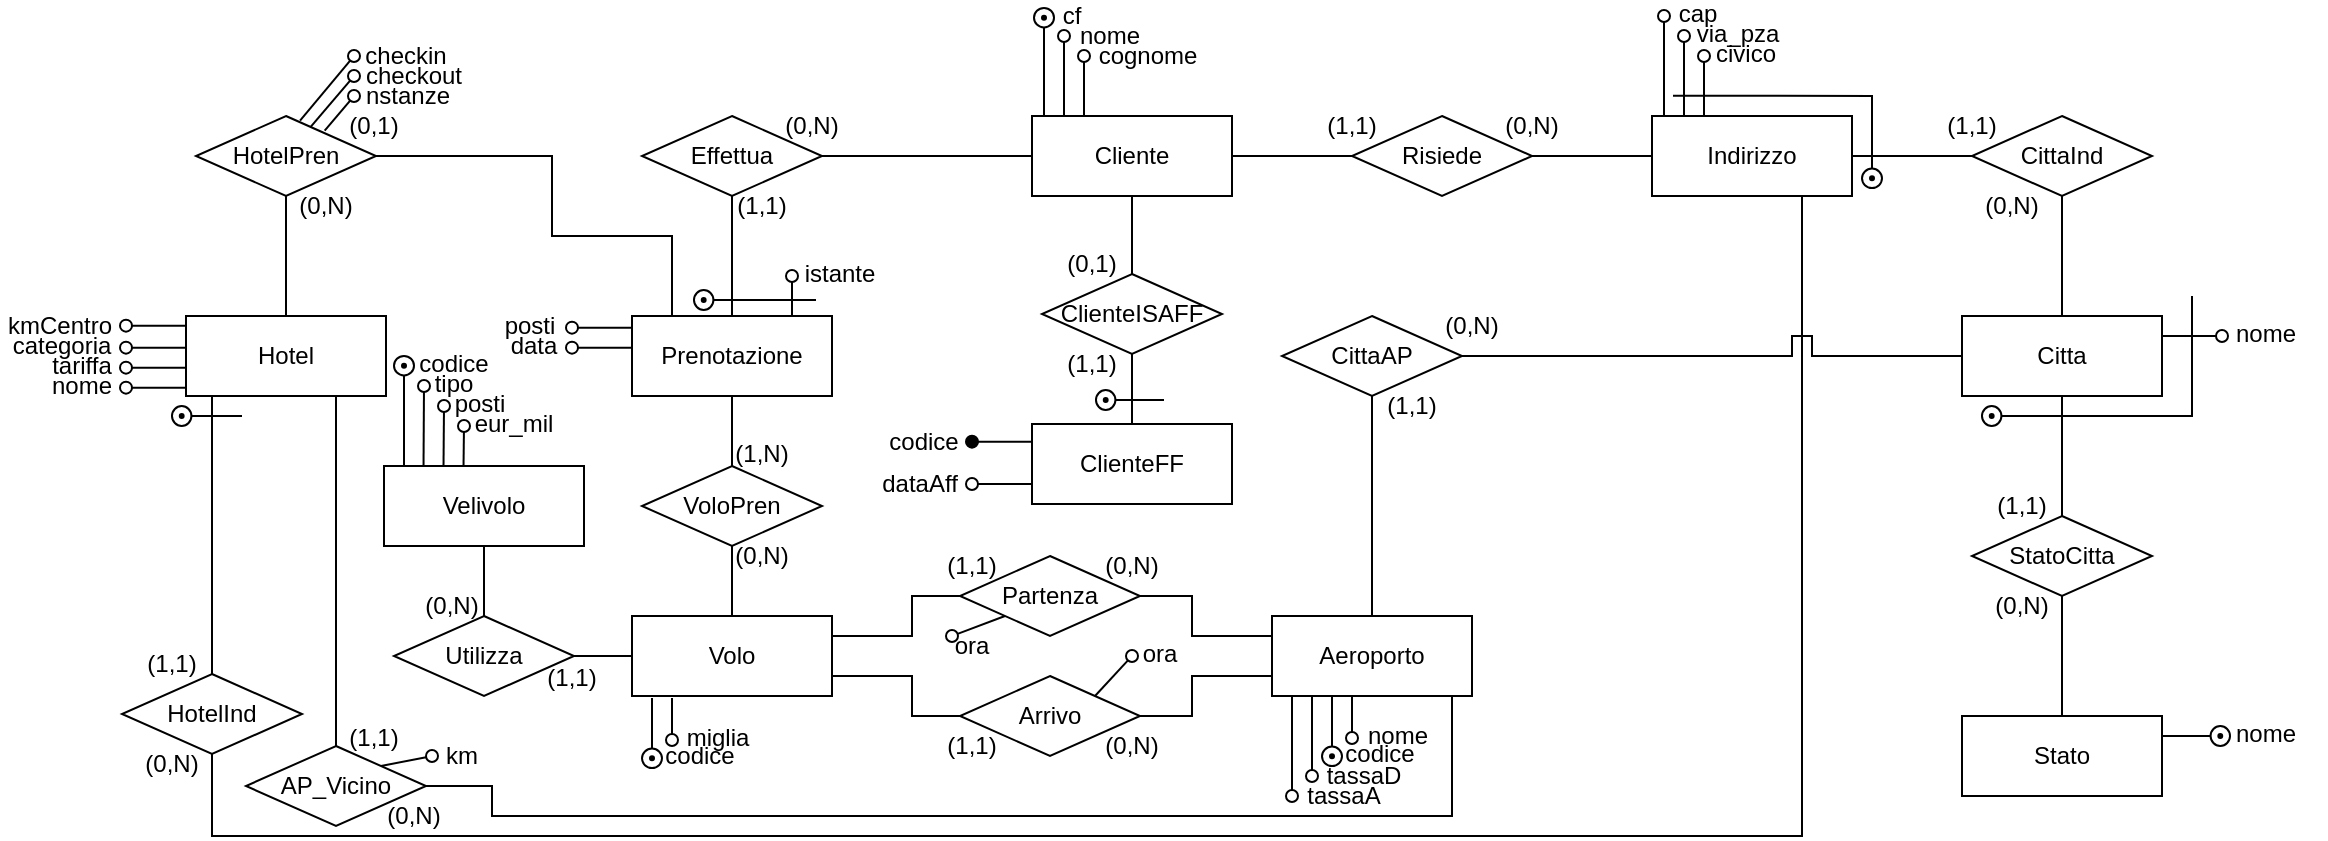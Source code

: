 <mxfile version="24.4.0" type="device">
  <diagram name="Pagina-1" id="si0wQ0l1tiX7Fm2jgNS1">
    <mxGraphModel dx="1434" dy="876" grid="1" gridSize="10" guides="1" tooltips="1" connect="1" arrows="1" fold="1" page="1" pageScale="1" pageWidth="1169" pageHeight="827" math="0" shadow="0">
      <root>
        <mxCell id="0" />
        <mxCell id="1" parent="0" />
        <mxCell id="59N4v2ahyxZkwCQFcbo--1" value="Cliente" style="whiteSpace=wrap;html=1;align=center;" parent="1" vertex="1">
          <mxGeometry x="520" y="240" width="100" height="40" as="geometry" />
        </mxCell>
        <mxCell id="59N4v2ahyxZkwCQFcbo--2" value="ClienteFF" style="whiteSpace=wrap;html=1;align=center;" parent="1" vertex="1">
          <mxGeometry x="520" y="394" width="100" height="40" as="geometry" />
        </mxCell>
        <mxCell id="59N4v2ahyxZkwCQFcbo--4" value="" style="endArrow=oval;html=1;rounded=0;endFill=1;" parent="1" edge="1">
          <mxGeometry width="50" height="50" relative="1" as="geometry">
            <mxPoint x="526" y="240" as="sourcePoint" />
            <mxPoint x="526" y="190" as="targetPoint" />
          </mxGeometry>
        </mxCell>
        <mxCell id="59N4v2ahyxZkwCQFcbo--5" value="" style="endArrow=oval;html=1;rounded=0;endFill=0;" parent="1" edge="1">
          <mxGeometry width="50" height="50" relative="1" as="geometry">
            <mxPoint x="536" y="240" as="sourcePoint" />
            <mxPoint x="536" y="200" as="targetPoint" />
          </mxGeometry>
        </mxCell>
        <mxCell id="59N4v2ahyxZkwCQFcbo--6" value="" style="endArrow=oval;html=1;rounded=0;endFill=0;" parent="1" edge="1">
          <mxGeometry width="50" height="50" relative="1" as="geometry">
            <mxPoint x="546" y="240" as="sourcePoint" />
            <mxPoint x="546" y="210" as="targetPoint" />
          </mxGeometry>
        </mxCell>
        <mxCell id="59N4v2ahyxZkwCQFcbo--7" value="cf" style="text;html=1;align=center;verticalAlign=middle;whiteSpace=wrap;rounded=0;" parent="1" vertex="1">
          <mxGeometry x="510" y="185" width="60" height="10" as="geometry" />
        </mxCell>
        <mxCell id="59N4v2ahyxZkwCQFcbo--8" value="nome" style="text;html=1;align=center;verticalAlign=middle;whiteSpace=wrap;rounded=0;" parent="1" vertex="1">
          <mxGeometry x="529" y="195" width="60" height="10" as="geometry" />
        </mxCell>
        <mxCell id="59N4v2ahyxZkwCQFcbo--9" value="cognome" style="text;html=1;align=center;verticalAlign=middle;whiteSpace=wrap;rounded=0;" parent="1" vertex="1">
          <mxGeometry x="548" y="205" width="60" height="10" as="geometry" />
        </mxCell>
        <mxCell id="59N4v2ahyxZkwCQFcbo--10" value="Indirizzo" style="whiteSpace=wrap;html=1;align=center;" parent="1" vertex="1">
          <mxGeometry x="830" y="240" width="100" height="40" as="geometry" />
        </mxCell>
        <mxCell id="59N4v2ahyxZkwCQFcbo--11" value="Risiede" style="shape=rhombus;perimeter=rhombusPerimeter;whiteSpace=wrap;html=1;align=center;" parent="1" vertex="1">
          <mxGeometry x="680" y="240" width="90" height="40" as="geometry" />
        </mxCell>
        <mxCell id="59N4v2ahyxZkwCQFcbo--15" value="" style="endArrow=none;html=1;rounded=0;exitX=1;exitY=0.5;exitDx=0;exitDy=0;exitPerimeter=0;entryX=0;entryY=0.5;entryDx=0;entryDy=0;entryPerimeter=0;" parent="1" source="59N4v2ahyxZkwCQFcbo--1" target="59N4v2ahyxZkwCQFcbo--11" edge="1">
          <mxGeometry width="50" height="50" relative="1" as="geometry">
            <mxPoint x="650" y="280" as="sourcePoint" />
            <mxPoint x="700" y="230" as="targetPoint" />
          </mxGeometry>
        </mxCell>
        <mxCell id="59N4v2ahyxZkwCQFcbo--16" value="" style="endArrow=none;html=1;rounded=0;entryX=0;entryY=0.5;entryDx=0;entryDy=0;entryPerimeter=0;exitX=1;exitY=0.5;exitDx=0;exitDy=0;exitPerimeter=0;" parent="1" source="59N4v2ahyxZkwCQFcbo--11" target="59N4v2ahyxZkwCQFcbo--10" edge="1">
          <mxGeometry width="50" height="50" relative="1" as="geometry">
            <mxPoint x="690" y="270" as="sourcePoint" />
            <mxPoint x="740" y="220" as="targetPoint" />
          </mxGeometry>
        </mxCell>
        <mxCell id="59N4v2ahyxZkwCQFcbo--17" value="(1,1)" style="text;html=1;align=center;verticalAlign=middle;whiteSpace=wrap;rounded=0;" parent="1" vertex="1">
          <mxGeometry x="650" y="240" width="60" height="10" as="geometry" />
        </mxCell>
        <mxCell id="59N4v2ahyxZkwCQFcbo--19" value="(0,N)" style="text;html=1;align=center;verticalAlign=middle;whiteSpace=wrap;rounded=0;" parent="1" vertex="1">
          <mxGeometry x="740" y="240" width="60" height="10" as="geometry" />
        </mxCell>
        <mxCell id="59N4v2ahyxZkwCQFcbo--20" value="" style="endArrow=oval;html=1;rounded=0;endFill=0;" parent="1" edge="1">
          <mxGeometry width="50" height="50" relative="1" as="geometry">
            <mxPoint x="836" y="240" as="sourcePoint" />
            <mxPoint x="836" y="190" as="targetPoint" />
          </mxGeometry>
        </mxCell>
        <mxCell id="59N4v2ahyxZkwCQFcbo--21" value="" style="endArrow=oval;html=1;rounded=0;endFill=0;" parent="1" edge="1">
          <mxGeometry width="50" height="50" relative="1" as="geometry">
            <mxPoint x="846" y="240" as="sourcePoint" />
            <mxPoint x="846" y="200" as="targetPoint" />
          </mxGeometry>
        </mxCell>
        <mxCell id="59N4v2ahyxZkwCQFcbo--22" value="" style="endArrow=oval;html=1;rounded=0;endFill=0;" parent="1" edge="1">
          <mxGeometry width="50" height="50" relative="1" as="geometry">
            <mxPoint x="856" y="240" as="sourcePoint" />
            <mxPoint x="856" y="210" as="targetPoint" />
          </mxGeometry>
        </mxCell>
        <mxCell id="59N4v2ahyxZkwCQFcbo--23" value="via_pza" style="text;html=1;align=center;verticalAlign=middle;whiteSpace=wrap;rounded=0;" parent="1" vertex="1">
          <mxGeometry x="843" y="194" width="60" height="10" as="geometry" />
        </mxCell>
        <mxCell id="59N4v2ahyxZkwCQFcbo--24" value="civico" style="text;html=1;align=center;verticalAlign=middle;whiteSpace=wrap;rounded=0;" parent="1" vertex="1">
          <mxGeometry x="847" y="204" width="60" height="10" as="geometry" />
        </mxCell>
        <mxCell id="59N4v2ahyxZkwCQFcbo--25" value="cap" style="text;html=1;align=center;verticalAlign=middle;whiteSpace=wrap;rounded=0;" parent="1" vertex="1">
          <mxGeometry x="823" y="184" width="60" height="10" as="geometry" />
        </mxCell>
        <mxCell id="59N4v2ahyxZkwCQFcbo--26" value="CittaInd" style="shape=rhombus;perimeter=rhombusPerimeter;whiteSpace=wrap;html=1;align=center;" parent="1" vertex="1">
          <mxGeometry x="990" y="240" width="90" height="40" as="geometry" />
        </mxCell>
        <mxCell id="59N4v2ahyxZkwCQFcbo--27" value="Citta" style="whiteSpace=wrap;html=1;align=center;" parent="1" vertex="1">
          <mxGeometry x="985" y="340" width="100" height="40" as="geometry" />
        </mxCell>
        <mxCell id="59N4v2ahyxZkwCQFcbo--29" value="nome" style="text;html=1;align=center;verticalAlign=middle;whiteSpace=wrap;rounded=0;" parent="1" vertex="1">
          <mxGeometry x="1107" y="344" width="60" height="10" as="geometry" />
        </mxCell>
        <mxCell id="59N4v2ahyxZkwCQFcbo--30" value="StatoCitta" style="shape=rhombus;perimeter=rhombusPerimeter;whiteSpace=wrap;html=1;align=center;" parent="1" vertex="1">
          <mxGeometry x="990" y="440" width="90" height="40" as="geometry" />
        </mxCell>
        <mxCell id="59N4v2ahyxZkwCQFcbo--32" value="Stato" style="whiteSpace=wrap;html=1;align=center;" parent="1" vertex="1">
          <mxGeometry x="985" y="540" width="100" height="40" as="geometry" />
        </mxCell>
        <mxCell id="59N4v2ahyxZkwCQFcbo--34" value="nome" style="text;html=1;align=center;verticalAlign=middle;whiteSpace=wrap;rounded=0;" parent="1" vertex="1">
          <mxGeometry x="1107" y="544" width="60" height="10" as="geometry" />
        </mxCell>
        <mxCell id="59N4v2ahyxZkwCQFcbo--35" value="" style="endArrow=none;html=1;rounded=0;entryX=0.5;entryY=1;entryDx=0;entryDy=0;exitX=0.5;exitY=0;exitDx=0;exitDy=0;exitPerimeter=0;" parent="1" source="59N4v2ahyxZkwCQFcbo--30" target="59N4v2ahyxZkwCQFcbo--27" edge="1">
          <mxGeometry width="50" height="50" relative="1" as="geometry">
            <mxPoint x="920" y="490" as="sourcePoint" />
            <mxPoint x="1035" y="400" as="targetPoint" />
          </mxGeometry>
        </mxCell>
        <mxCell id="59N4v2ahyxZkwCQFcbo--36" value="" style="endArrow=none;html=1;rounded=0;entryX=0.5;entryY=1;entryDx=0;entryDy=0;exitX=0.5;exitY=0;exitDx=0;exitDy=0;exitPerimeter=0;" parent="1" edge="1">
          <mxGeometry width="50" height="50" relative="1" as="geometry">
            <mxPoint x="1035" y="540" as="sourcePoint" />
            <mxPoint x="1035" y="480" as="targetPoint" />
          </mxGeometry>
        </mxCell>
        <mxCell id="59N4v2ahyxZkwCQFcbo--37" value="" style="endArrow=none;html=1;rounded=0;entryX=0;entryY=0.5;entryDx=0;entryDy=0;entryPerimeter=0;exitX=1;exitY=0.5;exitDx=0;exitDy=0;" parent="1" source="59N4v2ahyxZkwCQFcbo--10" target="59N4v2ahyxZkwCQFcbo--26" edge="1">
          <mxGeometry width="50" height="50" relative="1" as="geometry">
            <mxPoint x="880" y="350" as="sourcePoint" />
            <mxPoint x="930" y="300" as="targetPoint" />
          </mxGeometry>
        </mxCell>
        <mxCell id="59N4v2ahyxZkwCQFcbo--38" value="" style="endArrow=none;html=1;rounded=0;entryX=0.5;entryY=1;entryDx=0;entryDy=0;exitX=0.5;exitY=0;exitDx=0;exitDy=0;" parent="1" source="59N4v2ahyxZkwCQFcbo--27" target="59N4v2ahyxZkwCQFcbo--26" edge="1">
          <mxGeometry width="50" height="50" relative="1" as="geometry">
            <mxPoint x="940" y="270" as="sourcePoint" />
            <mxPoint x="1000" y="270" as="targetPoint" />
          </mxGeometry>
        </mxCell>
        <mxCell id="59N4v2ahyxZkwCQFcbo--39" value="(1,1)" style="text;html=1;align=center;verticalAlign=middle;whiteSpace=wrap;rounded=0;" parent="1" vertex="1">
          <mxGeometry x="960" y="240" width="60" height="10" as="geometry" />
        </mxCell>
        <mxCell id="59N4v2ahyxZkwCQFcbo--40" value="(0,N)" style="text;html=1;align=center;verticalAlign=middle;whiteSpace=wrap;rounded=0;" parent="1" vertex="1">
          <mxGeometry x="980" y="280" width="60" height="10" as="geometry" />
        </mxCell>
        <mxCell id="59N4v2ahyxZkwCQFcbo--41" value="(1,1)" style="text;html=1;align=center;verticalAlign=middle;whiteSpace=wrap;rounded=0;" parent="1" vertex="1">
          <mxGeometry x="985" y="430" width="60" height="10" as="geometry" />
        </mxCell>
        <mxCell id="59N4v2ahyxZkwCQFcbo--42" value="(0,N)" style="text;html=1;align=center;verticalAlign=middle;whiteSpace=wrap;rounded=0;" parent="1" vertex="1">
          <mxGeometry x="985" y="480" width="60" height="10" as="geometry" />
        </mxCell>
        <mxCell id="59N4v2ahyxZkwCQFcbo--43" value="" style="endArrow=oval;html=1;rounded=0;endFill=1;" parent="1" edge="1">
          <mxGeometry width="50" height="50" relative="1" as="geometry">
            <mxPoint x="520" y="402.83" as="sourcePoint" />
            <mxPoint x="490" y="402.83" as="targetPoint" />
          </mxGeometry>
        </mxCell>
        <mxCell id="59N4v2ahyxZkwCQFcbo--44" value="" style="endArrow=oval;html=1;rounded=0;endFill=0;" parent="1" edge="1">
          <mxGeometry width="50" height="50" relative="1" as="geometry">
            <mxPoint x="520" y="424" as="sourcePoint" />
            <mxPoint x="490" y="424" as="targetPoint" />
          </mxGeometry>
        </mxCell>
        <mxCell id="59N4v2ahyxZkwCQFcbo--45" value="codice" style="text;html=1;align=center;verticalAlign=middle;whiteSpace=wrap;rounded=0;" parent="1" vertex="1">
          <mxGeometry x="436" y="398" width="60" height="10" as="geometry" />
        </mxCell>
        <mxCell id="59N4v2ahyxZkwCQFcbo--46" value="dataAff" style="text;html=1;align=center;verticalAlign=middle;whiteSpace=wrap;rounded=0;" parent="1" vertex="1">
          <mxGeometry x="434" y="419" width="60" height="10" as="geometry" />
        </mxCell>
        <mxCell id="59N4v2ahyxZkwCQFcbo--47" value="Effettua" style="shape=rhombus;perimeter=rhombusPerimeter;whiteSpace=wrap;html=1;align=center;" parent="1" vertex="1">
          <mxGeometry x="325" y="240" width="90" height="40" as="geometry" />
        </mxCell>
        <mxCell id="59N4v2ahyxZkwCQFcbo--48" value="Prenotazione" style="whiteSpace=wrap;html=1;align=center;" parent="1" vertex="1">
          <mxGeometry x="320" y="340" width="100" height="40" as="geometry" />
        </mxCell>
        <mxCell id="59N4v2ahyxZkwCQFcbo--49" value="" style="endArrow=none;html=1;rounded=0;entryX=0;entryY=0.5;entryDx=0;entryDy=0;entryPerimeter=0;exitX=1;exitY=0.5;exitDx=0;exitDy=0;" parent="1" source="59N4v2ahyxZkwCQFcbo--47" target="59N4v2ahyxZkwCQFcbo--1" edge="1">
          <mxGeometry width="50" height="50" relative="1" as="geometry">
            <mxPoint x="441" y="300" as="sourcePoint" />
            <mxPoint x="491" y="250" as="targetPoint" />
          </mxGeometry>
        </mxCell>
        <mxCell id="59N4v2ahyxZkwCQFcbo--52" value="" style="endArrow=none;html=1;rounded=0;entryX=0.5;entryY=1;entryDx=0;entryDy=0;entryPerimeter=0;exitX=0.5;exitY=0;exitDx=0;exitDy=0;exitPerimeter=0;" parent="1" source="59N4v2ahyxZkwCQFcbo--48" target="59N4v2ahyxZkwCQFcbo--47" edge="1">
          <mxGeometry width="50" height="50" relative="1" as="geometry">
            <mxPoint x="460" y="340" as="sourcePoint" />
            <mxPoint x="450" y="290" as="targetPoint" />
          </mxGeometry>
        </mxCell>
        <mxCell id="59N4v2ahyxZkwCQFcbo--53" value="" style="endArrow=oval;html=1;rounded=0;endFill=0;" parent="1" edge="1">
          <mxGeometry width="50" height="50" relative="1" as="geometry">
            <mxPoint x="400" y="340" as="sourcePoint" />
            <mxPoint x="400" y="320" as="targetPoint" />
          </mxGeometry>
        </mxCell>
        <mxCell id="59N4v2ahyxZkwCQFcbo--54" value="istante" style="text;html=1;align=center;verticalAlign=middle;whiteSpace=wrap;rounded=0;" parent="1" vertex="1">
          <mxGeometry x="394" y="314" width="60" height="10" as="geometry" />
        </mxCell>
        <mxCell id="59N4v2ahyxZkwCQFcbo--55" value="" style="endArrow=oval;html=1;rounded=0;endFill=0;" parent="1" edge="1">
          <mxGeometry width="50" height="50" relative="1" as="geometry">
            <mxPoint x="320" y="345.83" as="sourcePoint" />
            <mxPoint x="290" y="345.83" as="targetPoint" />
          </mxGeometry>
        </mxCell>
        <mxCell id="59N4v2ahyxZkwCQFcbo--56" value="posti" style="text;html=1;align=center;verticalAlign=middle;whiteSpace=wrap;rounded=0;" parent="1" vertex="1">
          <mxGeometry x="239" y="340" width="60" height="10" as="geometry" />
        </mxCell>
        <mxCell id="59N4v2ahyxZkwCQFcbo--57" value="" style="endArrow=oval;html=1;rounded=0;endFill=0;" parent="1" edge="1">
          <mxGeometry width="50" height="50" relative="1" as="geometry">
            <mxPoint x="320" y="355.83" as="sourcePoint" />
            <mxPoint x="290" y="355.83" as="targetPoint" />
          </mxGeometry>
        </mxCell>
        <mxCell id="59N4v2ahyxZkwCQFcbo--58" value="data" style="text;html=1;align=center;verticalAlign=middle;whiteSpace=wrap;rounded=0;" parent="1" vertex="1">
          <mxGeometry x="241" y="350" width="60" height="10" as="geometry" />
        </mxCell>
        <mxCell id="59N4v2ahyxZkwCQFcbo--59" value="(0,N)" style="text;html=1;align=center;verticalAlign=middle;whiteSpace=wrap;rounded=0;" parent="1" vertex="1">
          <mxGeometry x="380" y="240" width="60" height="10" as="geometry" />
        </mxCell>
        <mxCell id="59N4v2ahyxZkwCQFcbo--60" value="(1,1)" style="text;html=1;align=center;verticalAlign=middle;whiteSpace=wrap;rounded=0;" parent="1" vertex="1">
          <mxGeometry x="355" y="280" width="60" height="10" as="geometry" />
        </mxCell>
        <mxCell id="59N4v2ahyxZkwCQFcbo--61" value="HotelPren" style="shape=rhombus;perimeter=rhombusPerimeter;whiteSpace=wrap;html=1;align=center;" parent="1" vertex="1">
          <mxGeometry x="102" y="240" width="90" height="40" as="geometry" />
        </mxCell>
        <mxCell id="59N4v2ahyxZkwCQFcbo--65" value="" style="endArrow=none;html=1;rounded=0;entryX=0.2;entryY=0;entryDx=0;entryDy=0;entryPerimeter=0;exitX=0.989;exitY=0.5;exitDx=0;exitDy=0;exitPerimeter=0;" parent="1" source="59N4v2ahyxZkwCQFcbo--61" target="59N4v2ahyxZkwCQFcbo--48" edge="1">
          <mxGeometry width="50" height="50" relative="1" as="geometry">
            <mxPoint x="250" y="260" as="sourcePoint" />
            <mxPoint x="300" y="260" as="targetPoint" />
            <Array as="points">
              <mxPoint x="280" y="260" />
              <mxPoint x="280" y="300" />
              <mxPoint x="340" y="300" />
            </Array>
          </mxGeometry>
        </mxCell>
        <mxCell id="59N4v2ahyxZkwCQFcbo--66" value="" style="endArrow=oval;html=1;rounded=0;endFill=0;" parent="1" source="59N4v2ahyxZkwCQFcbo--61" edge="1">
          <mxGeometry width="50" height="50" relative="1" as="geometry">
            <mxPoint x="217" y="215" as="sourcePoint" />
            <mxPoint x="181" y="220" as="targetPoint" />
          </mxGeometry>
        </mxCell>
        <mxCell id="59N4v2ahyxZkwCQFcbo--67" value="" style="endArrow=oval;html=1;rounded=0;endFill=0;exitX=0.715;exitY=0.183;exitDx=0;exitDy=0;exitPerimeter=0;" parent="1" source="59N4v2ahyxZkwCQFcbo--61" edge="1">
          <mxGeometry width="50" height="50" relative="1" as="geometry">
            <mxPoint x="237" y="205.0" as="sourcePoint" />
            <mxPoint x="181" y="230" as="targetPoint" />
          </mxGeometry>
        </mxCell>
        <mxCell id="59N4v2ahyxZkwCQFcbo--68" value="" style="endArrow=oval;html=1;rounded=0;endFill=0;exitX=0.578;exitY=0.058;exitDx=0;exitDy=0;exitPerimeter=0;" parent="1" source="59N4v2ahyxZkwCQFcbo--61" edge="1">
          <mxGeometry width="50" height="50" relative="1" as="geometry">
            <mxPoint x="169" y="255" as="sourcePoint" />
            <mxPoint x="181" y="210" as="targetPoint" />
          </mxGeometry>
        </mxCell>
        <mxCell id="59N4v2ahyxZkwCQFcbo--69" value="checkin" style="text;html=1;align=center;verticalAlign=middle;whiteSpace=wrap;rounded=0;" parent="1" vertex="1">
          <mxGeometry x="177" y="205" width="60" height="10" as="geometry" />
        </mxCell>
        <mxCell id="59N4v2ahyxZkwCQFcbo--70" value="checkout" style="text;html=1;align=center;verticalAlign=middle;whiteSpace=wrap;rounded=0;" parent="1" vertex="1">
          <mxGeometry x="181" y="215" width="60" height="10" as="geometry" />
        </mxCell>
        <mxCell id="59N4v2ahyxZkwCQFcbo--71" value="nstanze" style="text;html=1;align=center;verticalAlign=middle;whiteSpace=wrap;rounded=0;" parent="1" vertex="1">
          <mxGeometry x="178" y="225" width="60" height="10" as="geometry" />
        </mxCell>
        <mxCell id="59N4v2ahyxZkwCQFcbo--72" value="(0,1)" style="text;html=1;align=center;verticalAlign=middle;whiteSpace=wrap;rounded=0;" parent="1" vertex="1">
          <mxGeometry x="161" y="240" width="60" height="10" as="geometry" />
        </mxCell>
        <mxCell id="59N4v2ahyxZkwCQFcbo--73" value="Hotel" style="whiteSpace=wrap;html=1;align=center;" parent="1" vertex="1">
          <mxGeometry x="97" y="340" width="100" height="40" as="geometry" />
        </mxCell>
        <mxCell id="59N4v2ahyxZkwCQFcbo--75" value="(0,N)" style="text;html=1;align=center;verticalAlign=middle;whiteSpace=wrap;rounded=0;" parent="1" vertex="1">
          <mxGeometry x="137" y="280" width="60" height="10" as="geometry" />
        </mxCell>
        <mxCell id="59N4v2ahyxZkwCQFcbo--76" value="" style="endArrow=none;html=1;rounded=0;entryX=0.5;entryY=1;entryDx=0;entryDy=0;exitX=0.5;exitY=0;exitDx=0;exitDy=0;" parent="1" source="59N4v2ahyxZkwCQFcbo--73" target="59N4v2ahyxZkwCQFcbo--61" edge="1">
          <mxGeometry width="50" height="50" relative="1" as="geometry">
            <mxPoint x="167" y="320" as="sourcePoint" />
            <mxPoint x="217" y="270" as="targetPoint" />
          </mxGeometry>
        </mxCell>
        <mxCell id="59N4v2ahyxZkwCQFcbo--77" value="" style="endArrow=oval;html=1;rounded=0;endFill=0;" parent="1" edge="1">
          <mxGeometry width="50" height="50" relative="1" as="geometry">
            <mxPoint x="97" y="344.83" as="sourcePoint" />
            <mxPoint x="67" y="344.83" as="targetPoint" />
          </mxGeometry>
        </mxCell>
        <mxCell id="59N4v2ahyxZkwCQFcbo--78" value="nome" style="text;html=1;align=center;verticalAlign=middle;whiteSpace=wrap;rounded=0;" parent="1" vertex="1">
          <mxGeometry x="15" y="370" width="60" height="10" as="geometry" />
        </mxCell>
        <mxCell id="59N4v2ahyxZkwCQFcbo--79" value="" style="endArrow=oval;html=1;rounded=0;endFill=0;" parent="1" edge="1">
          <mxGeometry width="50" height="50" relative="1" as="geometry">
            <mxPoint x="97" y="355.83" as="sourcePoint" />
            <mxPoint x="67" y="355.83" as="targetPoint" />
          </mxGeometry>
        </mxCell>
        <mxCell id="59N4v2ahyxZkwCQFcbo--80" value="categoria" style="text;html=1;align=center;verticalAlign=middle;whiteSpace=wrap;rounded=0;" parent="1" vertex="1">
          <mxGeometry x="5" y="350" width="60" height="10" as="geometry" />
        </mxCell>
        <mxCell id="59N4v2ahyxZkwCQFcbo--81" value="" style="endArrow=oval;html=1;rounded=0;endFill=0;" parent="1" edge="1">
          <mxGeometry width="50" height="50" relative="1" as="geometry">
            <mxPoint x="97" y="365.83" as="sourcePoint" />
            <mxPoint x="67" y="365.83" as="targetPoint" />
          </mxGeometry>
        </mxCell>
        <mxCell id="59N4v2ahyxZkwCQFcbo--82" value="tariffa" style="text;html=1;align=center;verticalAlign=middle;whiteSpace=wrap;rounded=0;" parent="1" vertex="1">
          <mxGeometry x="15" y="360" width="60" height="10" as="geometry" />
        </mxCell>
        <mxCell id="59N4v2ahyxZkwCQFcbo--83" value="" style="endArrow=oval;html=1;rounded=0;endFill=0;" parent="1" edge="1">
          <mxGeometry width="50" height="50" relative="1" as="geometry">
            <mxPoint x="97" y="375.83" as="sourcePoint" />
            <mxPoint x="67" y="375.83" as="targetPoint" />
          </mxGeometry>
        </mxCell>
        <mxCell id="59N4v2ahyxZkwCQFcbo--84" value="kmCentro" style="text;html=1;align=center;verticalAlign=middle;whiteSpace=wrap;rounded=0;" parent="1" vertex="1">
          <mxGeometry x="4" y="340" width="60" height="10" as="geometry" />
        </mxCell>
        <mxCell id="59N4v2ahyxZkwCQFcbo--85" value="HotelInd" style="shape=rhombus;perimeter=rhombusPerimeter;whiteSpace=wrap;html=1;align=center;" parent="1" vertex="1">
          <mxGeometry x="65" y="519" width="90" height="40" as="geometry" />
        </mxCell>
        <mxCell id="59N4v2ahyxZkwCQFcbo--87" value="" style="endArrow=none;html=1;rounded=0;entryX=0.5;entryY=0;entryDx=0;entryDy=0;exitX=0.13;exitY=1;exitDx=0;exitDy=0;exitPerimeter=0;" parent="1" source="59N4v2ahyxZkwCQFcbo--73" target="59N4v2ahyxZkwCQFcbo--85" edge="1">
          <mxGeometry width="50" height="50" relative="1" as="geometry">
            <mxPoint x="139" y="390" as="sourcePoint" />
            <mxPoint x="510" y="350" as="targetPoint" />
          </mxGeometry>
        </mxCell>
        <mxCell id="59N4v2ahyxZkwCQFcbo--88" value="" style="endArrow=none;html=1;rounded=0;entryX=0.75;entryY=1;entryDx=0;entryDy=0;exitX=0.5;exitY=1;exitDx=0;exitDy=0;" parent="1" edge="1">
          <mxGeometry width="50" height="50" relative="1" as="geometry">
            <mxPoint x="110" y="559" as="sourcePoint" />
            <mxPoint x="905" y="280" as="targetPoint" />
            <Array as="points">
              <mxPoint x="110" y="600" />
              <mxPoint x="905" y="600" />
            </Array>
          </mxGeometry>
        </mxCell>
        <mxCell id="59N4v2ahyxZkwCQFcbo--89" value="(0,N)" style="text;html=1;align=center;verticalAlign=middle;whiteSpace=wrap;rounded=0;" parent="1" vertex="1">
          <mxGeometry x="60" y="559" width="60" height="10" as="geometry" />
        </mxCell>
        <mxCell id="59N4v2ahyxZkwCQFcbo--90" value="(1,1)" style="text;html=1;align=center;verticalAlign=middle;whiteSpace=wrap;rounded=0;" parent="1" vertex="1">
          <mxGeometry x="60" y="509" width="60" height="10" as="geometry" />
        </mxCell>
        <mxCell id="59N4v2ahyxZkwCQFcbo--91" value="Volo" style="whiteSpace=wrap;html=1;align=center;" parent="1" vertex="1">
          <mxGeometry x="320" y="490" width="100" height="40" as="geometry" />
        </mxCell>
        <mxCell id="59N4v2ahyxZkwCQFcbo--92" value="VoloPren" style="shape=rhombus;perimeter=rhombusPerimeter;whiteSpace=wrap;html=1;align=center;" parent="1" vertex="1">
          <mxGeometry x="325" y="415" width="90" height="40" as="geometry" />
        </mxCell>
        <mxCell id="59N4v2ahyxZkwCQFcbo--93" value="" style="endArrow=none;html=1;rounded=0;exitX=0.5;exitY=0;exitDx=0;exitDy=0;entryX=0.5;entryY=1;entryDx=0;entryDy=0;" parent="1" source="59N4v2ahyxZkwCQFcbo--92" target="59N4v2ahyxZkwCQFcbo--48" edge="1">
          <mxGeometry width="50" height="50" relative="1" as="geometry">
            <mxPoint x="360" y="420" as="sourcePoint" />
            <mxPoint x="410" y="370" as="targetPoint" />
          </mxGeometry>
        </mxCell>
        <mxCell id="59N4v2ahyxZkwCQFcbo--94" value="" style="endArrow=none;html=1;rounded=0;exitX=0.5;exitY=0;exitDx=0;exitDy=0;entryX=0.5;entryY=1;entryDx=0;entryDy=0;" parent="1" source="59N4v2ahyxZkwCQFcbo--91" target="59N4v2ahyxZkwCQFcbo--92" edge="1">
          <mxGeometry width="50" height="50" relative="1" as="geometry">
            <mxPoint x="380" y="425" as="sourcePoint" />
            <mxPoint x="380" y="390" as="targetPoint" />
          </mxGeometry>
        </mxCell>
        <mxCell id="59N4v2ahyxZkwCQFcbo--95" value="(1,N)" style="text;html=1;align=center;verticalAlign=middle;whiteSpace=wrap;rounded=0;" parent="1" vertex="1">
          <mxGeometry x="355" y="404" width="60" height="10" as="geometry" />
        </mxCell>
        <mxCell id="59N4v2ahyxZkwCQFcbo--96" value="(0,N)" style="text;html=1;align=center;verticalAlign=middle;whiteSpace=wrap;rounded=0;" parent="1" vertex="1">
          <mxGeometry x="355" y="455" width="60" height="10" as="geometry" />
        </mxCell>
        <mxCell id="59N4v2ahyxZkwCQFcbo--97" value="Velivolo" style="whiteSpace=wrap;html=1;align=center;" parent="1" vertex="1">
          <mxGeometry x="196" y="415" width="100" height="40" as="geometry" />
        </mxCell>
        <mxCell id="59N4v2ahyxZkwCQFcbo--98" value="Utilizza" style="shape=rhombus;perimeter=rhombusPerimeter;whiteSpace=wrap;html=1;align=center;" parent="1" vertex="1">
          <mxGeometry x="201" y="490" width="90" height="40" as="geometry" />
        </mxCell>
        <mxCell id="59N4v2ahyxZkwCQFcbo--99" value="" style="endArrow=none;html=1;rounded=0;entryX=0.5;entryY=1;entryDx=0;entryDy=0;exitX=0.5;exitY=0;exitDx=0;exitDy=0;" parent="1" source="59N4v2ahyxZkwCQFcbo--98" target="59N4v2ahyxZkwCQFcbo--97" edge="1">
          <mxGeometry width="50" height="50" relative="1" as="geometry">
            <mxPoint x="240" y="490" as="sourcePoint" />
            <mxPoint x="290" y="440" as="targetPoint" />
          </mxGeometry>
        </mxCell>
        <mxCell id="59N4v2ahyxZkwCQFcbo--100" value="" style="endArrow=none;html=1;rounded=0;entryX=0;entryY=0.5;entryDx=0;entryDy=0;exitX=1;exitY=0.5;exitDx=0;exitDy=0;" parent="1" source="59N4v2ahyxZkwCQFcbo--98" target="59N4v2ahyxZkwCQFcbo--91" edge="1">
          <mxGeometry width="50" height="50" relative="1" as="geometry">
            <mxPoint x="256" y="500" as="sourcePoint" />
            <mxPoint x="256" y="465" as="targetPoint" />
          </mxGeometry>
        </mxCell>
        <mxCell id="59N4v2ahyxZkwCQFcbo--101" value="" style="endArrow=oval;html=1;rounded=0;endFill=1;" parent="1" edge="1">
          <mxGeometry width="50" height="50" relative="1" as="geometry">
            <mxPoint x="206" y="415" as="sourcePoint" />
            <mxPoint x="206" y="365" as="targetPoint" />
          </mxGeometry>
        </mxCell>
        <mxCell id="59N4v2ahyxZkwCQFcbo--102" value="codice" style="text;html=1;align=center;verticalAlign=middle;whiteSpace=wrap;rounded=0;" parent="1" vertex="1">
          <mxGeometry x="201" y="359" width="60" height="10" as="geometry" />
        </mxCell>
        <mxCell id="59N4v2ahyxZkwCQFcbo--104" value="tipo" style="text;html=1;align=center;verticalAlign=middle;whiteSpace=wrap;rounded=0;" parent="1" vertex="1">
          <mxGeometry x="201" y="369" width="60" height="10" as="geometry" />
        </mxCell>
        <mxCell id="59N4v2ahyxZkwCQFcbo--106" value="eur_mil" style="text;html=1;align=center;verticalAlign=middle;whiteSpace=wrap;rounded=0;" parent="1" vertex="1">
          <mxGeometry x="231" y="389" width="60" height="10" as="geometry" />
        </mxCell>
        <mxCell id="59N4v2ahyxZkwCQFcbo--108" value="posti" style="text;html=1;align=center;verticalAlign=middle;whiteSpace=wrap;rounded=0;" parent="1" vertex="1">
          <mxGeometry x="214" y="379" width="60" height="10" as="geometry" />
        </mxCell>
        <mxCell id="59N4v2ahyxZkwCQFcbo--109" value="(0,N)" style="text;html=1;align=center;verticalAlign=middle;whiteSpace=wrap;rounded=0;" parent="1" vertex="1">
          <mxGeometry x="200" y="480" width="60" height="10" as="geometry" />
        </mxCell>
        <mxCell id="59N4v2ahyxZkwCQFcbo--110" value="(1,1)" style="text;html=1;align=center;verticalAlign=middle;whiteSpace=wrap;rounded=0;" parent="1" vertex="1">
          <mxGeometry x="260" y="516" width="60" height="10" as="geometry" />
        </mxCell>
        <mxCell id="59N4v2ahyxZkwCQFcbo--111" value="" style="endArrow=oval;html=1;rounded=0;endFill=1;" parent="1" edge="1">
          <mxGeometry width="50" height="50" relative="1" as="geometry">
            <mxPoint x="330" y="531" as="sourcePoint" />
            <mxPoint x="330" y="561" as="targetPoint" />
          </mxGeometry>
        </mxCell>
        <mxCell id="59N4v2ahyxZkwCQFcbo--112" value="" style="endArrow=oval;html=1;rounded=0;endFill=0;" parent="1" edge="1">
          <mxGeometry width="50" height="50" relative="1" as="geometry">
            <mxPoint x="340" y="531" as="sourcePoint" />
            <mxPoint x="340" y="552" as="targetPoint" />
          </mxGeometry>
        </mxCell>
        <mxCell id="59N4v2ahyxZkwCQFcbo--113" value="miglia" style="text;html=1;align=center;verticalAlign=middle;whiteSpace=wrap;rounded=0;" parent="1" vertex="1">
          <mxGeometry x="333" y="546" width="60" height="10" as="geometry" />
        </mxCell>
        <mxCell id="59N4v2ahyxZkwCQFcbo--115" value="codice" style="text;html=1;align=center;verticalAlign=middle;whiteSpace=wrap;rounded=0;" parent="1" vertex="1">
          <mxGeometry x="324" y="555" width="60" height="10" as="geometry" />
        </mxCell>
        <mxCell id="59N4v2ahyxZkwCQFcbo--116" value="Aeroporto" style="whiteSpace=wrap;html=1;align=center;" parent="1" vertex="1">
          <mxGeometry x="640" y="490" width="100" height="40" as="geometry" />
        </mxCell>
        <mxCell id="59N4v2ahyxZkwCQFcbo--117" value="Partenza" style="shape=rhombus;perimeter=rhombusPerimeter;whiteSpace=wrap;html=1;align=center;" parent="1" vertex="1">
          <mxGeometry x="484" y="460" width="90" height="40" as="geometry" />
        </mxCell>
        <mxCell id="59N4v2ahyxZkwCQFcbo--118" value="Arrivo" style="shape=rhombus;perimeter=rhombusPerimeter;whiteSpace=wrap;html=1;align=center;" parent="1" vertex="1">
          <mxGeometry x="484" y="520" width="90" height="40" as="geometry" />
        </mxCell>
        <mxCell id="59N4v2ahyxZkwCQFcbo--119" value="" style="endArrow=none;html=1;rounded=0;entryX=0;entryY=0.5;entryDx=0;entryDy=0;exitX=1;exitY=0.25;exitDx=0;exitDy=0;" parent="1" source="59N4v2ahyxZkwCQFcbo--91" target="59N4v2ahyxZkwCQFcbo--117" edge="1">
          <mxGeometry width="50" height="50" relative="1" as="geometry">
            <mxPoint x="430" y="490" as="sourcePoint" />
            <mxPoint x="470" y="470" as="targetPoint" />
            <Array as="points">
              <mxPoint x="460" y="500" />
              <mxPoint x="460" y="480" />
            </Array>
          </mxGeometry>
        </mxCell>
        <mxCell id="59N4v2ahyxZkwCQFcbo--120" value="" style="endArrow=none;html=1;rounded=0;entryX=0;entryY=0.5;entryDx=0;entryDy=0;exitX=1;exitY=0.75;exitDx=0;exitDy=0;" parent="1" source="59N4v2ahyxZkwCQFcbo--91" target="59N4v2ahyxZkwCQFcbo--118" edge="1">
          <mxGeometry width="50" height="50" relative="1" as="geometry">
            <mxPoint x="430" y="511" as="sourcePoint" />
            <mxPoint x="490" y="489" as="targetPoint" />
            <Array as="points">
              <mxPoint x="460" y="520" />
              <mxPoint x="460" y="540" />
            </Array>
          </mxGeometry>
        </mxCell>
        <mxCell id="59N4v2ahyxZkwCQFcbo--121" value="" style="endArrow=none;html=1;rounded=0;entryX=0;entryY=0.25;entryDx=0;entryDy=0;exitX=1;exitY=0.5;exitDx=0;exitDy=0;" parent="1" source="59N4v2ahyxZkwCQFcbo--117" target="59N4v2ahyxZkwCQFcbo--116" edge="1">
          <mxGeometry width="50" height="50" relative="1" as="geometry">
            <mxPoint x="430" y="531" as="sourcePoint" />
            <mxPoint x="490" y="549" as="targetPoint" />
            <Array as="points">
              <mxPoint x="600" y="480" />
              <mxPoint x="600" y="500" />
            </Array>
          </mxGeometry>
        </mxCell>
        <mxCell id="59N4v2ahyxZkwCQFcbo--122" value="" style="endArrow=none;html=1;rounded=0;entryX=0;entryY=0.75;entryDx=0;entryDy=0;exitX=1;exitY=0.5;exitDx=0;exitDy=0;" parent="1" source="59N4v2ahyxZkwCQFcbo--118" target="59N4v2ahyxZkwCQFcbo--116" edge="1">
          <mxGeometry width="50" height="50" relative="1" as="geometry">
            <mxPoint x="580" y="489" as="sourcePoint" />
            <mxPoint x="650" y="510" as="targetPoint" />
            <Array as="points">
              <mxPoint x="600" y="540" />
              <mxPoint x="600" y="520" />
            </Array>
          </mxGeometry>
        </mxCell>
        <mxCell id="59N4v2ahyxZkwCQFcbo--123" value="" style="endArrow=oval;html=1;rounded=0;endFill=0;exitX=0;exitY=1;exitDx=0;exitDy=0;" parent="1" source="59N4v2ahyxZkwCQFcbo--117" edge="1">
          <mxGeometry width="50" height="50" relative="1" as="geometry">
            <mxPoint x="494" y="490" as="sourcePoint" />
            <mxPoint x="480" y="500" as="targetPoint" />
          </mxGeometry>
        </mxCell>
        <mxCell id="59N4v2ahyxZkwCQFcbo--124" value="" style="endArrow=oval;html=1;rounded=0;endFill=0;exitX=1;exitY=0;exitDx=0;exitDy=0;" parent="1" source="59N4v2ahyxZkwCQFcbo--118" edge="1">
          <mxGeometry width="50" height="50" relative="1" as="geometry">
            <mxPoint x="517" y="500" as="sourcePoint" />
            <mxPoint x="570" y="510" as="targetPoint" />
          </mxGeometry>
        </mxCell>
        <mxCell id="59N4v2ahyxZkwCQFcbo--125" value="(1,1)" style="text;html=1;align=center;verticalAlign=middle;whiteSpace=wrap;rounded=0;" parent="1" vertex="1">
          <mxGeometry x="460" y="460" width="60" height="10" as="geometry" />
        </mxCell>
        <mxCell id="59N4v2ahyxZkwCQFcbo--126" value="(1,1)" style="text;html=1;align=center;verticalAlign=middle;whiteSpace=wrap;rounded=0;" parent="1" vertex="1">
          <mxGeometry x="460" y="550" width="60" height="10" as="geometry" />
        </mxCell>
        <mxCell id="59N4v2ahyxZkwCQFcbo--127" value="(0,N)" style="text;html=1;align=center;verticalAlign=middle;whiteSpace=wrap;rounded=0;" parent="1" vertex="1">
          <mxGeometry x="540" y="460" width="60" height="10" as="geometry" />
        </mxCell>
        <mxCell id="59N4v2ahyxZkwCQFcbo--128" value="(0,N)" style="text;html=1;align=center;verticalAlign=middle;whiteSpace=wrap;rounded=0;" parent="1" vertex="1">
          <mxGeometry x="540" y="550" width="60" height="10" as="geometry" />
        </mxCell>
        <mxCell id="59N4v2ahyxZkwCQFcbo--129" value="ora" style="text;html=1;align=center;verticalAlign=middle;whiteSpace=wrap;rounded=0;" parent="1" vertex="1">
          <mxGeometry x="460" y="500" width="60" height="10" as="geometry" />
        </mxCell>
        <mxCell id="59N4v2ahyxZkwCQFcbo--130" value="ora" style="text;html=1;align=center;verticalAlign=middle;whiteSpace=wrap;rounded=0;" parent="1" vertex="1">
          <mxGeometry x="554" y="504" width="60" height="10" as="geometry" />
        </mxCell>
        <mxCell id="59N4v2ahyxZkwCQFcbo--131" value="" style="endArrow=oval;html=1;rounded=0;endFill=1;" parent="1" edge="1">
          <mxGeometry width="50" height="50" relative="1" as="geometry">
            <mxPoint x="670" y="530" as="sourcePoint" />
            <mxPoint x="670" y="560" as="targetPoint" />
          </mxGeometry>
        </mxCell>
        <mxCell id="59N4v2ahyxZkwCQFcbo--132" value="" style="endArrow=oval;html=1;rounded=0;endFill=0;" parent="1" edge="1">
          <mxGeometry width="50" height="50" relative="1" as="geometry">
            <mxPoint x="680" y="530" as="sourcePoint" />
            <mxPoint x="680" y="551" as="targetPoint" />
          </mxGeometry>
        </mxCell>
        <mxCell id="59N4v2ahyxZkwCQFcbo--133" value="nome" style="text;html=1;align=center;verticalAlign=middle;whiteSpace=wrap;rounded=0;" parent="1" vertex="1">
          <mxGeometry x="673" y="545" width="60" height="10" as="geometry" />
        </mxCell>
        <mxCell id="59N4v2ahyxZkwCQFcbo--134" value="codice" style="text;html=1;align=center;verticalAlign=middle;whiteSpace=wrap;rounded=0;" parent="1" vertex="1">
          <mxGeometry x="664" y="554" width="60" height="10" as="geometry" />
        </mxCell>
        <mxCell id="59N4v2ahyxZkwCQFcbo--135" value="" style="endArrow=oval;html=1;rounded=0;endFill=0;" parent="1" edge="1">
          <mxGeometry width="50" height="50" relative="1" as="geometry">
            <mxPoint x="660" y="530" as="sourcePoint" />
            <mxPoint x="660" y="570" as="targetPoint" />
          </mxGeometry>
        </mxCell>
        <mxCell id="59N4v2ahyxZkwCQFcbo--136" value="" style="endArrow=oval;html=1;rounded=0;endFill=0;" parent="1" edge="1">
          <mxGeometry width="50" height="50" relative="1" as="geometry">
            <mxPoint x="650" y="530" as="sourcePoint" />
            <mxPoint x="650" y="580" as="targetPoint" />
          </mxGeometry>
        </mxCell>
        <mxCell id="59N4v2ahyxZkwCQFcbo--137" value="tassaD" style="text;html=1;align=center;verticalAlign=middle;whiteSpace=wrap;rounded=0;" parent="1" vertex="1">
          <mxGeometry x="656" y="565" width="60" height="10" as="geometry" />
        </mxCell>
        <mxCell id="59N4v2ahyxZkwCQFcbo--138" value="tassaA" style="text;html=1;align=center;verticalAlign=middle;whiteSpace=wrap;rounded=0;" parent="1" vertex="1">
          <mxGeometry x="646" y="575" width="60" height="10" as="geometry" />
        </mxCell>
        <mxCell id="59N4v2ahyxZkwCQFcbo--139" value="CittaAP" style="shape=rhombus;perimeter=rhombusPerimeter;whiteSpace=wrap;html=1;align=center;" parent="1" vertex="1">
          <mxGeometry x="645" y="340" width="90" height="40" as="geometry" />
        </mxCell>
        <mxCell id="59N4v2ahyxZkwCQFcbo--140" value="AP_Vicino" style="shape=rhombus;perimeter=rhombusPerimeter;whiteSpace=wrap;html=1;align=center;" parent="1" vertex="1">
          <mxGeometry x="127" y="555" width="90" height="40" as="geometry" />
        </mxCell>
        <mxCell id="59N4v2ahyxZkwCQFcbo--142" value="" style="endArrow=none;html=1;rounded=0;entryX=1;entryY=0.5;entryDx=0;entryDy=0;" parent="1" target="59N4v2ahyxZkwCQFcbo--140" edge="1">
          <mxGeometry width="50" height="50" relative="1" as="geometry">
            <mxPoint x="730" y="530" as="sourcePoint" />
            <mxPoint x="217" y="565" as="targetPoint" />
            <Array as="points">
              <mxPoint x="730" y="590" />
              <mxPoint x="250" y="590" />
              <mxPoint x="250" y="575" />
            </Array>
          </mxGeometry>
        </mxCell>
        <mxCell id="59N4v2ahyxZkwCQFcbo--143" value="" style="endArrow=oval;html=1;rounded=0;endFill=0;" parent="1" edge="1">
          <mxGeometry width="50" height="50" relative="1" as="geometry">
            <mxPoint x="215.76" y="415" as="sourcePoint" />
            <mxPoint x="216" y="375" as="targetPoint" />
          </mxGeometry>
        </mxCell>
        <mxCell id="59N4v2ahyxZkwCQFcbo--144" value="" style="endArrow=oval;html=1;rounded=0;endFill=0;" parent="1" edge="1">
          <mxGeometry width="50" height="50" relative="1" as="geometry">
            <mxPoint x="225.76" y="415" as="sourcePoint" />
            <mxPoint x="226" y="385" as="targetPoint" />
          </mxGeometry>
        </mxCell>
        <mxCell id="59N4v2ahyxZkwCQFcbo--145" value="" style="endArrow=oval;html=1;rounded=0;endFill=0;" parent="1" edge="1">
          <mxGeometry width="50" height="50" relative="1" as="geometry">
            <mxPoint x="235.76" y="415" as="sourcePoint" />
            <mxPoint x="236" y="395" as="targetPoint" />
          </mxGeometry>
        </mxCell>
        <mxCell id="59N4v2ahyxZkwCQFcbo--146" value="" style="endArrow=none;html=1;rounded=0;exitX=0.5;exitY=0;exitDx=0;exitDy=0;entryX=0.75;entryY=1;entryDx=0;entryDy=0;" parent="1" source="59N4v2ahyxZkwCQFcbo--140" target="59N4v2ahyxZkwCQFcbo--73" edge="1">
          <mxGeometry width="50" height="50" relative="1" as="geometry">
            <mxPoint x="170" y="530" as="sourcePoint" />
            <mxPoint x="170" y="390" as="targetPoint" />
          </mxGeometry>
        </mxCell>
        <mxCell id="59N4v2ahyxZkwCQFcbo--149" value="(1,1)" style="text;html=1;align=center;verticalAlign=middle;whiteSpace=wrap;rounded=0;" parent="1" vertex="1">
          <mxGeometry x="161" y="546" width="60" height="10" as="geometry" />
        </mxCell>
        <mxCell id="59N4v2ahyxZkwCQFcbo--150" value="(0,N)" style="text;html=1;align=center;verticalAlign=middle;whiteSpace=wrap;rounded=0;" parent="1" vertex="1">
          <mxGeometry x="181" y="585" width="60" height="10" as="geometry" />
        </mxCell>
        <mxCell id="59N4v2ahyxZkwCQFcbo--151" value="" style="endArrow=none;html=1;rounded=0;exitX=0.5;exitY=0;exitDx=0;exitDy=0;entryX=0.5;entryY=1;entryDx=0;entryDy=0;" parent="1" source="59N4v2ahyxZkwCQFcbo--116" target="59N4v2ahyxZkwCQFcbo--139" edge="1">
          <mxGeometry width="50" height="50" relative="1" as="geometry">
            <mxPoint x="750" y="440" as="sourcePoint" />
            <mxPoint x="800" y="390" as="targetPoint" />
          </mxGeometry>
        </mxCell>
        <mxCell id="59N4v2ahyxZkwCQFcbo--152" value="" style="endArrow=none;html=1;rounded=0;entryX=1;entryY=0.5;entryDx=0;entryDy=0;exitX=0;exitY=0.5;exitDx=0;exitDy=0;" parent="1" source="59N4v2ahyxZkwCQFcbo--27" target="59N4v2ahyxZkwCQFcbo--139" edge="1">
          <mxGeometry width="50" height="50" relative="1" as="geometry">
            <mxPoint x="930" y="350" as="sourcePoint" />
            <mxPoint x="820" y="380" as="targetPoint" />
            <Array as="points">
              <mxPoint x="910" y="360" />
              <mxPoint x="910" y="350" />
              <mxPoint x="900" y="350" />
              <mxPoint x="900" y="360" />
            </Array>
          </mxGeometry>
        </mxCell>
        <mxCell id="59N4v2ahyxZkwCQFcbo--153" value="(0,N)" style="text;html=1;align=center;verticalAlign=middle;whiteSpace=wrap;rounded=0;" parent="1" vertex="1">
          <mxGeometry x="710" y="340" width="60" height="10" as="geometry" />
        </mxCell>
        <mxCell id="59N4v2ahyxZkwCQFcbo--154" value="(1,1)" style="text;html=1;align=center;verticalAlign=middle;whiteSpace=wrap;rounded=0;" parent="1" vertex="1">
          <mxGeometry x="680" y="380" width="60" height="10" as="geometry" />
        </mxCell>
        <mxCell id="59N4v2ahyxZkwCQFcbo--156" value="" style="endArrow=oval;html=1;rounded=0;endFill=1;" parent="1" edge="1">
          <mxGeometry width="50" height="50" relative="1" as="geometry">
            <mxPoint x="125" y="390" as="sourcePoint" />
            <mxPoint x="95" y="390" as="targetPoint" />
          </mxGeometry>
        </mxCell>
        <mxCell id="59N4v2ahyxZkwCQFcbo--157" value="" style="endArrow=oval;html=1;rounded=0;endFill=1;" parent="1" edge="1">
          <mxGeometry width="50" height="50" relative="1" as="geometry">
            <mxPoint x="412" y="332" as="sourcePoint" />
            <mxPoint x="357" y="332" as="targetPoint" />
          </mxGeometry>
        </mxCell>
        <mxCell id="59N4v2ahyxZkwCQFcbo--158" value="" style="endArrow=oval;html=1;rounded=0;endFill=0;exitX=1;exitY=0;exitDx=0;exitDy=0;" parent="1" source="59N4v2ahyxZkwCQFcbo--140" edge="1">
          <mxGeometry width="50" height="50" relative="1" as="geometry">
            <mxPoint x="231" y="538.5" as="sourcePoint" />
            <mxPoint x="220" y="560" as="targetPoint" />
          </mxGeometry>
        </mxCell>
        <mxCell id="59N4v2ahyxZkwCQFcbo--159" value="km" style="text;html=1;align=center;verticalAlign=middle;whiteSpace=wrap;rounded=0;" parent="1" vertex="1">
          <mxGeometry x="205" y="555" width="60" height="10" as="geometry" />
        </mxCell>
        <mxCell id="59N4v2ahyxZkwCQFcbo--160" value="" style="endArrow=oval;html=1;rounded=0;endFill=1;exitX=1;exitY=0.25;exitDx=0;exitDy=0;" parent="1" edge="1">
          <mxGeometry width="50" height="50" relative="1" as="geometry">
            <mxPoint x="840.5" y="229.83" as="sourcePoint" />
            <mxPoint x="940" y="270" as="targetPoint" />
            <Array as="points">
              <mxPoint x="940" y="230" />
            </Array>
          </mxGeometry>
        </mxCell>
        <mxCell id="f_dEPv1bB64hPrlFCVUz-1" value="ClienteISAFF" style="shape=rhombus;perimeter=rhombusPerimeter;whiteSpace=wrap;html=1;align=center;" parent="1" vertex="1">
          <mxGeometry x="525" y="319" width="90" height="40" as="geometry" />
        </mxCell>
        <mxCell id="f_dEPv1bB64hPrlFCVUz-2" value="" style="endArrow=none;html=1;rounded=0;" parent="1" source="f_dEPv1bB64hPrlFCVUz-1" target="59N4v2ahyxZkwCQFcbo--1" edge="1">
          <mxGeometry width="50" height="50" relative="1" as="geometry">
            <mxPoint x="510" y="410" as="sourcePoint" />
            <mxPoint x="560" y="360" as="targetPoint" />
          </mxGeometry>
        </mxCell>
        <mxCell id="f_dEPv1bB64hPrlFCVUz-3" value="" style="endArrow=none;html=1;rounded=0;" parent="1" source="59N4v2ahyxZkwCQFcbo--2" target="f_dEPv1bB64hPrlFCVUz-1" edge="1">
          <mxGeometry width="50" height="50" relative="1" as="geometry">
            <mxPoint x="510" y="410" as="sourcePoint" />
            <mxPoint x="560" y="360" as="targetPoint" />
          </mxGeometry>
        </mxCell>
        <mxCell id="f_dEPv1bB64hPrlFCVUz-4" value="(1,1)" style="text;html=1;align=center;verticalAlign=middle;whiteSpace=wrap;rounded=0;" parent="1" vertex="1">
          <mxGeometry x="520" y="359" width="60" height="10" as="geometry" />
        </mxCell>
        <mxCell id="f_dEPv1bB64hPrlFCVUz-5" value="(0,1)" style="text;html=1;align=center;verticalAlign=middle;whiteSpace=wrap;rounded=0;" parent="1" vertex="1">
          <mxGeometry x="520" y="309" width="60" height="10" as="geometry" />
        </mxCell>
        <mxCell id="f_dEPv1bB64hPrlFCVUz-6" value="" style="verticalLabelPosition=bottom;align=center;dashed=0;html=1;verticalAlign=top;shape=mxgraph.pid.fittings.orifice_plate2;" parent="1" vertex="1">
          <mxGeometry x="521" y="186" width="10" height="34" as="geometry" />
        </mxCell>
        <mxCell id="f_dEPv1bB64hPrlFCVUz-8" value="" style="verticalLabelPosition=bottom;align=center;dashed=0;html=1;verticalAlign=top;shape=mxgraph.pid.fittings.orifice_plate2;rotation=-90;" parent="1" vertex="1">
          <mxGeometry x="564" y="365" width="10" height="34" as="geometry" />
        </mxCell>
        <mxCell id="f_dEPv1bB64hPrlFCVUz-9" value="" style="verticalLabelPosition=bottom;align=center;dashed=0;html=1;verticalAlign=top;shape=mxgraph.pid.fittings.orifice_plate2;rotation=-90;" parent="1" vertex="1">
          <mxGeometry x="363" y="315" width="10" height="34" as="geometry" />
        </mxCell>
        <mxCell id="f_dEPv1bB64hPrlFCVUz-11" value="" style="verticalLabelPosition=bottom;align=center;dashed=0;html=1;verticalAlign=top;shape=mxgraph.pid.fittings.orifice_plate2;rotation=-90;" parent="1" vertex="1">
          <mxGeometry x="102" y="373" width="10" height="34" as="geometry" />
        </mxCell>
        <mxCell id="f_dEPv1bB64hPrlFCVUz-13" value="" style="verticalLabelPosition=bottom;align=center;dashed=0;html=1;verticalAlign=top;shape=mxgraph.pid.fittings.orifice_plate2;rotation=0;" parent="1" vertex="1">
          <mxGeometry x="201" y="360" width="10" height="34" as="geometry" />
        </mxCell>
        <mxCell id="f_dEPv1bB64hPrlFCVUz-14" value="" style="verticalLabelPosition=bottom;align=center;dashed=0;html=1;verticalAlign=top;shape=mxgraph.pid.fittings.orifice_plate2;rotation=-180;" parent="1" vertex="1">
          <mxGeometry x="325" y="532" width="10" height="34" as="geometry" />
        </mxCell>
        <mxCell id="f_dEPv1bB64hPrlFCVUz-15" value="" style="verticalLabelPosition=bottom;align=center;dashed=0;html=1;verticalAlign=top;shape=mxgraph.pid.fittings.orifice_plate2;rotation=-180;" parent="1" vertex="1">
          <mxGeometry x="665" y="531" width="10" height="34" as="geometry" />
        </mxCell>
        <mxCell id="f_dEPv1bB64hPrlFCVUz-16" value="" style="verticalLabelPosition=bottom;align=center;dashed=0;html=1;verticalAlign=top;shape=mxgraph.pid.fittings.orifice_plate2;rotation=-180;" parent="1" vertex="1">
          <mxGeometry x="935" y="242" width="10" height="34" as="geometry" />
        </mxCell>
        <mxCell id="f_dEPv1bB64hPrlFCVUz-21" value="" style="endArrow=oval;html=1;rounded=0;endFill=1;" parent="1" edge="1">
          <mxGeometry width="50" height="50" relative="1" as="geometry">
            <mxPoint x="1100" y="330" as="sourcePoint" />
            <mxPoint x="1000" y="390" as="targetPoint" />
            <Array as="points">
              <mxPoint x="1100" y="390" />
            </Array>
          </mxGeometry>
        </mxCell>
        <mxCell id="f_dEPv1bB64hPrlFCVUz-17" value="" style="verticalLabelPosition=bottom;align=center;dashed=0;html=1;verticalAlign=top;shape=mxgraph.pid.fittings.orifice_plate2;rotation=-90;" parent="1" vertex="1">
          <mxGeometry x="1007" y="373" width="10" height="34" as="geometry" />
        </mxCell>
        <mxCell id="f_dEPv1bB64hPrlFCVUz-19" value="" style="verticalLabelPosition=bottom;align=center;dashed=0;html=1;verticalAlign=top;shape=mxgraph.pid.fittings.orifice_plate2;rotation=90;" parent="1" vertex="1">
          <mxGeometry x="1097" y="533" width="10" height="34" as="geometry" />
        </mxCell>
        <mxCell id="f_dEPv1bB64hPrlFCVUz-20" value="" style="endArrow=oval;html=1;rounded=0;endFill=0;" parent="1" edge="1">
          <mxGeometry width="50" height="50" relative="1" as="geometry">
            <mxPoint x="1085" y="350" as="sourcePoint" />
            <mxPoint x="1115" y="350" as="targetPoint" />
          </mxGeometry>
        </mxCell>
      </root>
    </mxGraphModel>
  </diagram>
</mxfile>
